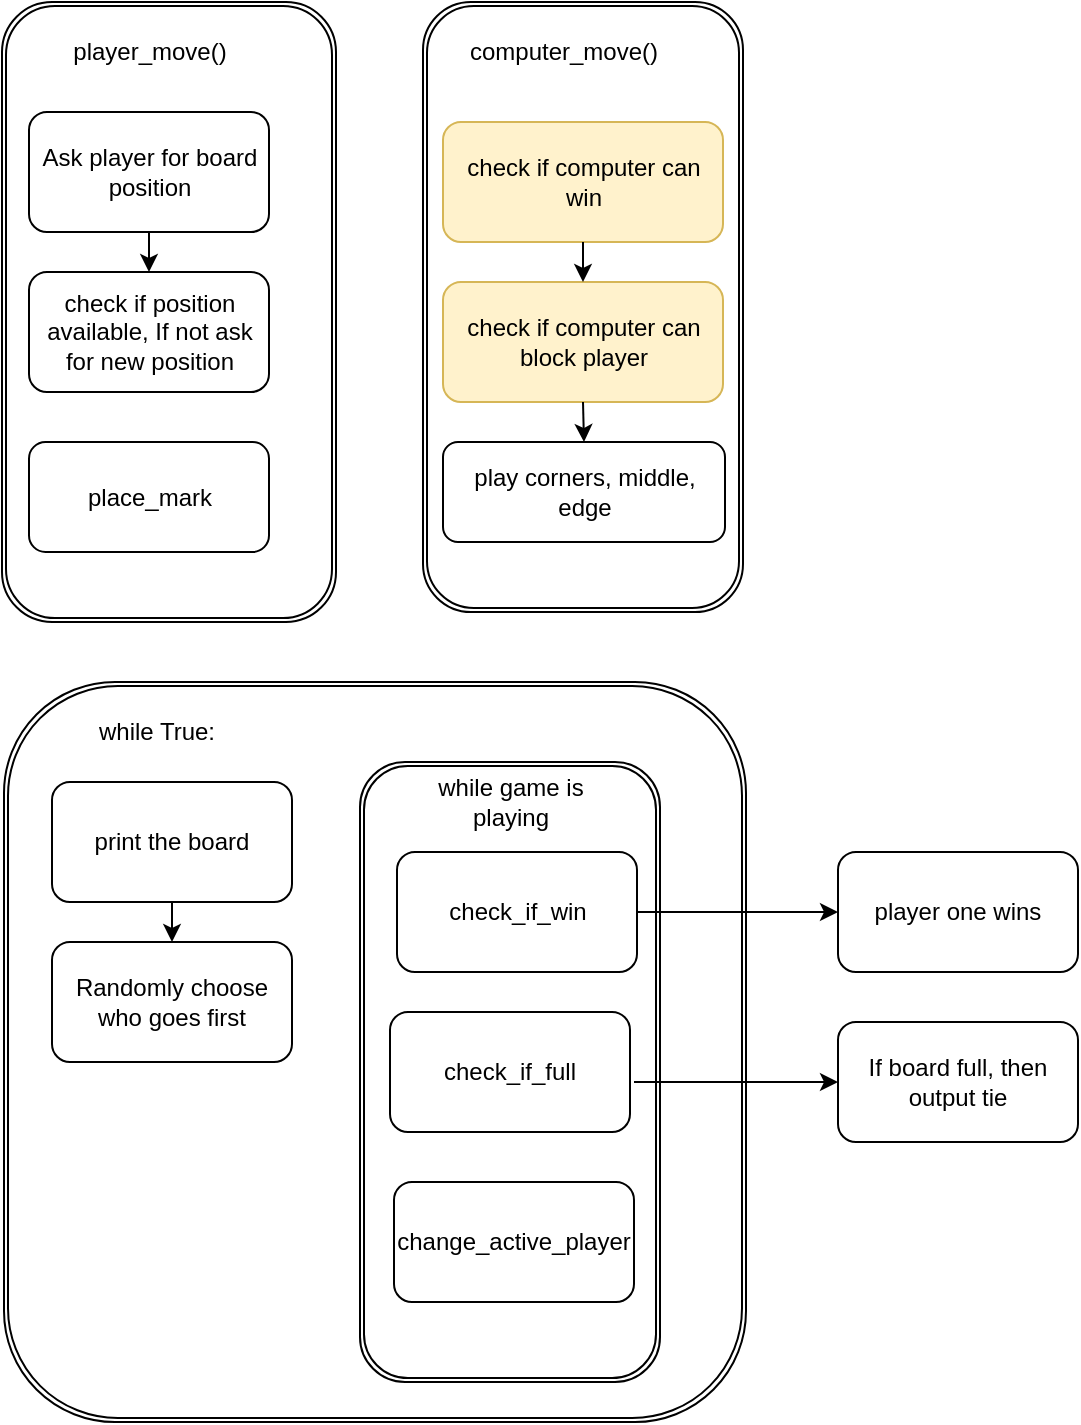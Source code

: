 <mxfile version="14.9.2" type="device"><diagram id="C5RBs43oDa-KdzZeNtuy" name="Page-1"><mxGraphModel dx="1175" dy="639" grid="1" gridSize="10" guides="1" tooltips="1" connect="1" arrows="1" fold="1" page="1" pageScale="1" pageWidth="827" pageHeight="1169" math="0" shadow="0"><root><mxCell id="WIyWlLk6GJQsqaUBKTNV-0"/><mxCell id="WIyWlLk6GJQsqaUBKTNV-1" parent="WIyWlLk6GJQsqaUBKTNV-0"/><mxCell id="YVTUXROK0VWoqkQs0eHJ-22" value="" style="shape=ext;double=1;rounded=1;whiteSpace=wrap;html=1;" vertex="1" parent="WIyWlLk6GJQsqaUBKTNV-1"><mxGeometry x="171" y="420" width="371" height="370" as="geometry"/></mxCell><mxCell id="YVTUXROK0VWoqkQs0eHJ-18" value="" style="shape=ext;double=1;rounded=1;whiteSpace=wrap;html=1;" vertex="1" parent="WIyWlLk6GJQsqaUBKTNV-1"><mxGeometry x="349" y="460" width="150" height="310" as="geometry"/></mxCell><mxCell id="YVTUXROK0VWoqkQs0eHJ-8" value="" style="shape=ext;double=1;rounded=1;whiteSpace=wrap;html=1;" vertex="1" parent="WIyWlLk6GJQsqaUBKTNV-1"><mxGeometry x="170" y="80" width="167" height="310" as="geometry"/></mxCell><mxCell id="YVTUXROK0VWoqkQs0eHJ-10" value="" style="shape=ext;double=1;rounded=1;whiteSpace=wrap;html=1;" vertex="1" parent="WIyWlLk6GJQsqaUBKTNV-1"><mxGeometry x="380.5" y="80" width="160" height="305" as="geometry"/></mxCell><mxCell id="3vmBsPMp6QVI4ewrq-XV-0" value="Randomly choose who goes first" style="rounded=1;whiteSpace=wrap;html=1;" parent="WIyWlLk6GJQsqaUBKTNV-1" vertex="1"><mxGeometry x="195" y="550" width="120" height="60" as="geometry"/></mxCell><mxCell id="3vmBsPMp6QVI4ewrq-XV-1" value="print the board" style="rounded=1;whiteSpace=wrap;html=1;" parent="WIyWlLk6GJQsqaUBKTNV-1" vertex="1"><mxGeometry x="195" y="470" width="120" height="60" as="geometry"/></mxCell><mxCell id="3vmBsPMp6QVI4ewrq-XV-2" value="Ask player for board position" style="rounded=1;whiteSpace=wrap;html=1;" parent="WIyWlLk6GJQsqaUBKTNV-1" vertex="1"><mxGeometry x="183.5" y="135" width="120" height="60" as="geometry"/></mxCell><mxCell id="3vmBsPMp6QVI4ewrq-XV-3" value="check if computer can win" style="rounded=1;whiteSpace=wrap;html=1;fillColor=#fff2cc;strokeColor=#d6b656;" parent="WIyWlLk6GJQsqaUBKTNV-1" vertex="1"><mxGeometry x="390.5" y="140" width="140" height="60" as="geometry"/></mxCell><mxCell id="3vmBsPMp6QVI4ewrq-XV-4" value="check if computer can block player" style="rounded=1;whiteSpace=wrap;html=1;fillColor=#fff2cc;strokeColor=#d6b656;" parent="WIyWlLk6GJQsqaUBKTNV-1" vertex="1"><mxGeometry x="390.5" y="220" width="140" height="60" as="geometry"/></mxCell><mxCell id="3vmBsPMp6QVI4ewrq-XV-7" value="check if position available, If not ask for new position" style="rounded=1;whiteSpace=wrap;html=1;" parent="WIyWlLk6GJQsqaUBKTNV-1" vertex="1"><mxGeometry x="183.5" y="215" width="120" height="60" as="geometry"/></mxCell><mxCell id="3vmBsPMp6QVI4ewrq-XV-8" value="check_if_full" style="rounded=1;whiteSpace=wrap;html=1;" parent="WIyWlLk6GJQsqaUBKTNV-1" vertex="1"><mxGeometry x="364" y="585" width="120" height="60" as="geometry"/></mxCell><mxCell id="3vmBsPMp6QVI4ewrq-XV-9" value="If board full, then output tie" style="rounded=1;whiteSpace=wrap;html=1;" parent="WIyWlLk6GJQsqaUBKTNV-1" vertex="1"><mxGeometry x="588" y="590" width="120" height="60" as="geometry"/></mxCell><mxCell id="3vmBsPMp6QVI4ewrq-XV-13" value="check_if_win" style="rounded=1;whiteSpace=wrap;html=1;" parent="WIyWlLk6GJQsqaUBKTNV-1" vertex="1"><mxGeometry x="367.5" y="505" width="120" height="60" as="geometry"/></mxCell><mxCell id="3vmBsPMp6QVI4ewrq-XV-14" value="change_active_player" style="rounded=1;whiteSpace=wrap;html=1;" parent="WIyWlLk6GJQsqaUBKTNV-1" vertex="1"><mxGeometry x="366" y="670" width="120" height="60" as="geometry"/></mxCell><mxCell id="3vmBsPMp6QVI4ewrq-XV-16" value="player one wins" style="rounded=1;whiteSpace=wrap;html=1;" parent="WIyWlLk6GJQsqaUBKTNV-1" vertex="1"><mxGeometry x="588" y="505" width="120" height="60" as="geometry"/></mxCell><mxCell id="3vmBsPMp6QVI4ewrq-XV-21" value="" style="endArrow=classic;html=1;startArrow=none;entryX=0;entryY=0.5;entryDx=0;entryDy=0;" parent="WIyWlLk6GJQsqaUBKTNV-1" target="3vmBsPMp6QVI4ewrq-XV-16" edge="1" source="3vmBsPMp6QVI4ewrq-XV-13"><mxGeometry width="50" height="50" relative="1" as="geometry"><mxPoint x="181" y="270" as="sourcePoint"/><mxPoint x="592" y="530" as="targetPoint"/><Array as="points"/></mxGeometry></mxCell><mxCell id="3vmBsPMp6QVI4ewrq-XV-24" value="" style="endArrow=classic;html=1;entryX=0.5;entryY=0;entryDx=0;entryDy=0;exitX=0.5;exitY=1;exitDx=0;exitDy=0;" parent="WIyWlLk6GJQsqaUBKTNV-1" source="3vmBsPMp6QVI4ewrq-XV-1" target="3vmBsPMp6QVI4ewrq-XV-0" edge="1"><mxGeometry width="50" height="50" relative="1" as="geometry"><mxPoint x="489" y="785" as="sourcePoint"/><mxPoint x="539" y="735" as="targetPoint"/></mxGeometry></mxCell><mxCell id="3vmBsPMp6QVI4ewrq-XV-25" value="" style="endArrow=classic;html=1;entryX=0.5;entryY=0;entryDx=0;entryDy=0;exitX=0.5;exitY=1;exitDx=0;exitDy=0;" parent="WIyWlLk6GJQsqaUBKTNV-1" source="3vmBsPMp6QVI4ewrq-XV-2" target="3vmBsPMp6QVI4ewrq-XV-7" edge="1"><mxGeometry width="50" height="50" relative="1" as="geometry"><mxPoint x="373.5" y="45" as="sourcePoint"/><mxPoint x="373.5" y="65" as="targetPoint"/></mxGeometry></mxCell><mxCell id="3vmBsPMp6QVI4ewrq-XV-30" value="" style="endArrow=classic;html=1;entryX=0.5;entryY=0;entryDx=0;entryDy=0;exitX=0.5;exitY=1;exitDx=0;exitDy=0;" parent="WIyWlLk6GJQsqaUBKTNV-1" source="3vmBsPMp6QVI4ewrq-XV-3" target="3vmBsPMp6QVI4ewrq-XV-4" edge="1"><mxGeometry width="50" height="50" relative="1" as="geometry"><mxPoint x="280.5" y="170" as="sourcePoint"/><mxPoint x="280.5" y="190" as="targetPoint"/></mxGeometry></mxCell><mxCell id="YVTUXROK0VWoqkQs0eHJ-6" value="player_move()" style="text;html=1;strokeColor=none;fillColor=none;align=center;verticalAlign=middle;whiteSpace=wrap;rounded=0;" vertex="1" parent="WIyWlLk6GJQsqaUBKTNV-1"><mxGeometry x="213.5" y="95" width="60" height="20" as="geometry"/></mxCell><mxCell id="YVTUXROK0VWoqkQs0eHJ-12" value="" style="endArrow=classic;html=1;startArrow=none;entryX=0;entryY=0.5;entryDx=0;entryDy=0;" edge="1" parent="WIyWlLk6GJQsqaUBKTNV-1" target="3vmBsPMp6QVI4ewrq-XV-9"><mxGeometry width="50" height="50" relative="1" as="geometry"><mxPoint x="486" y="620" as="sourcePoint"/><mxPoint x="599" y="630" as="targetPoint"/><Array as="points"/></mxGeometry></mxCell><mxCell id="YVTUXROK0VWoqkQs0eHJ-5" value="computer_move()" style="text;html=1;strokeColor=none;fillColor=none;align=center;verticalAlign=middle;whiteSpace=wrap;rounded=0;" vertex="1" parent="WIyWlLk6GJQsqaUBKTNV-1"><mxGeometry x="420.5" y="90" width="60" height="30" as="geometry"/></mxCell><mxCell id="YVTUXROK0VWoqkQs0eHJ-19" value="while game is playing" style="text;html=1;strokeColor=none;fillColor=none;align=center;verticalAlign=middle;whiteSpace=wrap;rounded=0;" vertex="1" parent="WIyWlLk6GJQsqaUBKTNV-1"><mxGeometry x="367.5" y="470" width="113" height="20" as="geometry"/></mxCell><mxCell id="YVTUXROK0VWoqkQs0eHJ-21" value="place_mark" style="rounded=1;whiteSpace=wrap;html=1;" vertex="1" parent="WIyWlLk6GJQsqaUBKTNV-1"><mxGeometry x="183.5" y="300" width="120" height="55" as="geometry"/></mxCell><mxCell id="YVTUXROK0VWoqkQs0eHJ-23" value="while True:" style="text;html=1;strokeColor=none;fillColor=none;align=center;verticalAlign=middle;whiteSpace=wrap;rounded=0;" vertex="1" parent="WIyWlLk6GJQsqaUBKTNV-1"><mxGeometry x="210" y="435" width="75" height="20" as="geometry"/></mxCell><mxCell id="YVTUXROK0VWoqkQs0eHJ-27" value="play corners, middle, edge" style="rounded=1;whiteSpace=wrap;html=1;" vertex="1" parent="WIyWlLk6GJQsqaUBKTNV-1"><mxGeometry x="390.5" y="300" width="141" height="50" as="geometry"/></mxCell><mxCell id="YVTUXROK0VWoqkQs0eHJ-28" value="" style="endArrow=classic;html=1;exitX=0.5;exitY=1;exitDx=0;exitDy=0;entryX=0.5;entryY=0;entryDx=0;entryDy=0;" edge="1" parent="WIyWlLk6GJQsqaUBKTNV-1" source="3vmBsPMp6QVI4ewrq-XV-4" target="YVTUXROK0VWoqkQs0eHJ-27"><mxGeometry width="50" height="50" relative="1" as="geometry"><mxPoint x="470.5" y="210" as="sourcePoint"/><mxPoint x="461.5" y="300" as="targetPoint"/></mxGeometry></mxCell></root></mxGraphModel></diagram></mxfile>